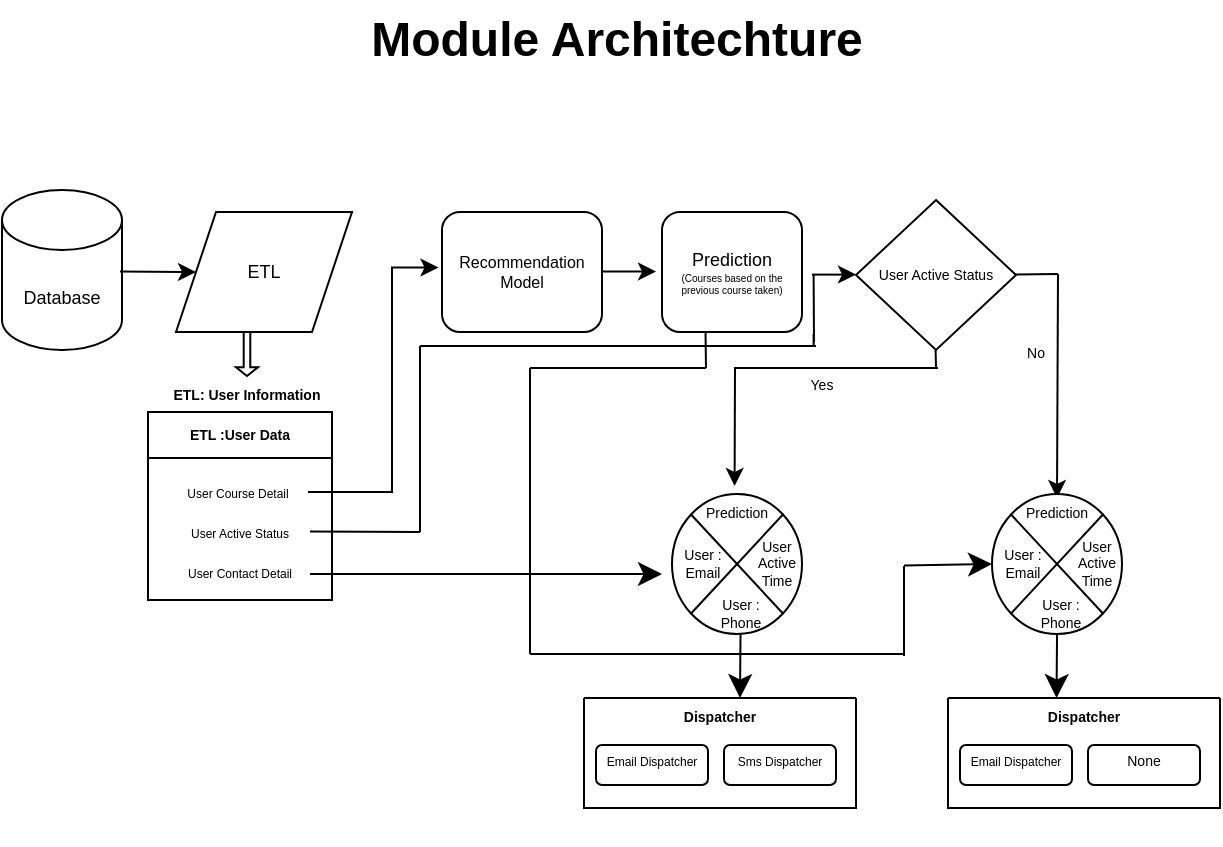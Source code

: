 <mxfile version="16.5.6" type="device"><diagram id="_QCDMOaJ8FxFEGoh1j5W" name="Page-1"><mxGraphModel dx="793" dy="547" grid="1" gridSize="11" guides="1" tooltips="1" connect="1" arrows="1" fold="1" page="1" pageScale="1" pageWidth="827" pageHeight="1169" math="0" shadow="0"><root><mxCell id="0"/><mxCell id="1" parent="0"/><mxCell id="4bCK31DWaW8e_d22pEzN-1" value="Module Architechture" style="text;strokeColor=none;fillColor=none;html=1;fontSize=24;fontStyle=1;verticalAlign=middle;align=center;" vertex="1" parent="1"><mxGeometry x="512" y="410" width="140" height="40" as="geometry"/></mxCell><mxCell id="4bCK31DWaW8e_d22pEzN-45" value="&lt;div&gt;Prediction &lt;br&gt;&lt;/div&gt;&lt;div style=&quot;font-size: 5px&quot;&gt;(Courses based on the previous course taken)&lt;br&gt;&lt;/div&gt;" style="rounded=1;whiteSpace=wrap;html=1;fontSize=9;" vertex="1" parent="1"><mxGeometry x="605" y="516" width="70" height="60" as="geometry"/></mxCell><mxCell id="4bCK31DWaW8e_d22pEzN-55" value="User Active Status " style="rhombus;whiteSpace=wrap;html=1;fontSize=7;" vertex="1" parent="1"><mxGeometry x="702" y="510" width="80" height="75" as="geometry"/></mxCell><mxCell id="4bCK31DWaW8e_d22pEzN-64" value="Yes" style="text;html=1;strokeColor=none;fillColor=none;align=center;verticalAlign=middle;whiteSpace=wrap;rounded=0;fontSize=7;" vertex="1" parent="1"><mxGeometry x="675" y="598" width="20" height="10" as="geometry"/></mxCell><mxCell id="4bCK31DWaW8e_d22pEzN-65" value="No" style="text;html=1;strokeColor=none;fillColor=none;align=center;verticalAlign=middle;whiteSpace=wrap;rounded=0;fontSize=7;" vertex="1" parent="1"><mxGeometry x="630" y="671" width="20" height="10" as="geometry"/></mxCell><mxCell id="4bCK31DWaW8e_d22pEzN-70" value="" style="endArrow=classic;html=1;rounded=0;fontSize=5;" edge="1" parent="1"><mxGeometry width="50" height="50" relative="1" as="geometry"><mxPoint x="641.5" y="594" as="sourcePoint"/><mxPoint x="641.3" y="653" as="targetPoint"/></mxGeometry></mxCell><mxCell id="4bCK31DWaW8e_d22pEzN-75" value="" style="endArrow=none;html=1;rounded=0;fontSize=7;" edge="1" parent="1"><mxGeometry width="50" height="50" relative="1" as="geometry"><mxPoint x="641" y="594" as="sourcePoint"/><mxPoint x="743" y="594" as="targetPoint"/></mxGeometry></mxCell><mxCell id="4bCK31DWaW8e_d22pEzN-96" value="" style="swimlane;startSize=0;fontSize=7;" vertex="1" parent="1"><mxGeometry x="566" y="759" width="136" height="55" as="geometry"/></mxCell><mxCell id="4bCK31DWaW8e_d22pEzN-101" value="&lt;font style=&quot;font-size: 6px&quot;&gt;Email Dispatcher&lt;/font&gt;" style="text;html=1;strokeColor=none;fillColor=none;align=center;verticalAlign=middle;whiteSpace=wrap;rounded=0;fontSize=7;" vertex="1" parent="4bCK31DWaW8e_d22pEzN-96"><mxGeometry x="10.13" y="23.5" width="47.75" height="19" as="geometry"/></mxCell><mxCell id="4bCK31DWaW8e_d22pEzN-102" value="" style="rounded=1;whiteSpace=wrap;html=1;fontSize=7;" vertex="1" parent="4bCK31DWaW8e_d22pEzN-96"><mxGeometry x="6" y="23.5" width="56" height="20" as="geometry"/></mxCell><mxCell id="4bCK31DWaW8e_d22pEzN-95" value="&lt;font style=&quot;font-size: 6px&quot;&gt;Email Dispatcher&lt;/font&gt;" style="text;html=1;strokeColor=none;fillColor=none;align=center;verticalAlign=middle;whiteSpace=wrap;rounded=0;fontSize=7;" vertex="1" parent="4bCK31DWaW8e_d22pEzN-96"><mxGeometry x="10.13" y="23.5" width="47.75" height="17" as="geometry"/></mxCell><mxCell id="4bCK31DWaW8e_d22pEzN-98" value="" style="rounded=1;whiteSpace=wrap;html=1;fontSize=7;" vertex="1" parent="4bCK31DWaW8e_d22pEzN-96"><mxGeometry x="70" y="23.5" width="56" height="20" as="geometry"/></mxCell><mxCell id="4bCK31DWaW8e_d22pEzN-100" value="&lt;font style=&quot;font-size: 6px&quot;&gt;Sms Dispatcher&lt;/font&gt;" style="text;html=1;strokeColor=none;fillColor=none;align=center;verticalAlign=middle;whiteSpace=wrap;rounded=0;fontSize=7;" vertex="1" parent="4bCK31DWaW8e_d22pEzN-96"><mxGeometry x="74.12" y="23.5" width="47.75" height="16" as="geometry"/></mxCell><mxCell id="4bCK31DWaW8e_d22pEzN-108" value="&lt;b&gt;Dispatcher&lt;/b&gt;" style="text;html=1;strokeColor=none;fillColor=none;align=center;verticalAlign=middle;whiteSpace=wrap;rounded=0;fontSize=7;" vertex="1" parent="4bCK31DWaW8e_d22pEzN-96"><mxGeometry x="23" width="90" height="20" as="geometry"/></mxCell><mxCell id="4bCK31DWaW8e_d22pEzN-121" value="" style="swimlane;startSize=0;fontSize=7;" vertex="1" parent="1"><mxGeometry x="748" y="759" width="136" height="55" as="geometry"/></mxCell><mxCell id="4bCK31DWaW8e_d22pEzN-122" value="&lt;font style=&quot;font-size: 6px&quot;&gt;Email Dispatcher&lt;/font&gt;" style="text;html=1;strokeColor=none;fillColor=none;align=center;verticalAlign=middle;whiteSpace=wrap;rounded=0;fontSize=7;" vertex="1" parent="4bCK31DWaW8e_d22pEzN-121"><mxGeometry x="10.13" y="23.5" width="47.75" height="19" as="geometry"/></mxCell><mxCell id="4bCK31DWaW8e_d22pEzN-123" value="" style="rounded=1;whiteSpace=wrap;html=1;fontSize=7;" vertex="1" parent="4bCK31DWaW8e_d22pEzN-121"><mxGeometry x="6" y="23.5" width="56" height="20" as="geometry"/></mxCell><mxCell id="4bCK31DWaW8e_d22pEzN-124" value="&lt;font style=&quot;font-size: 6px&quot;&gt;Email Dispatcher&lt;/font&gt;" style="text;html=1;strokeColor=none;fillColor=none;align=center;verticalAlign=middle;whiteSpace=wrap;rounded=0;fontSize=7;" vertex="1" parent="4bCK31DWaW8e_d22pEzN-121"><mxGeometry x="10.13" y="23.5" width="47.75" height="17" as="geometry"/></mxCell><mxCell id="4bCK31DWaW8e_d22pEzN-125" value="" style="rounded=1;whiteSpace=wrap;html=1;fontSize=7;" vertex="1" parent="4bCK31DWaW8e_d22pEzN-121"><mxGeometry x="70" y="23.5" width="56" height="20" as="geometry"/></mxCell><mxCell id="4bCK31DWaW8e_d22pEzN-126" value="None" style="text;html=1;strokeColor=none;fillColor=none;align=center;verticalAlign=middle;whiteSpace=wrap;rounded=0;fontSize=7;" vertex="1" parent="4bCK31DWaW8e_d22pEzN-121"><mxGeometry x="74.12" y="23.5" width="47.75" height="16" as="geometry"/></mxCell><mxCell id="4bCK31DWaW8e_d22pEzN-127" value="&lt;b&gt;Dispatcher&lt;/b&gt;" style="text;html=1;strokeColor=none;fillColor=none;align=center;verticalAlign=middle;whiteSpace=wrap;rounded=0;fontSize=7;" vertex="1" parent="4bCK31DWaW8e_d22pEzN-121"><mxGeometry x="23" width="90" height="20" as="geometry"/></mxCell><mxCell id="4bCK31DWaW8e_d22pEzN-130" value="&lt;div&gt;Recommendation &lt;br&gt;&lt;/div&gt;&lt;div&gt;Model&lt;br&gt;&lt;/div&gt;" style="rounded=1;whiteSpace=wrap;html=1;fontSize=8;" vertex="1" parent="1"><mxGeometry x="495" y="516" width="80" height="60" as="geometry"/></mxCell><mxCell id="4bCK31DWaW8e_d22pEzN-132" value="&lt;font style=&quot;font-size: 9px&quot;&gt;Database&lt;/font&gt;" style="shape=cylinder3;whiteSpace=wrap;html=1;boundedLbl=1;backgroundOutline=1;size=15;" vertex="1" parent="1"><mxGeometry x="275" y="505" width="60" height="80" as="geometry"/></mxCell><mxCell id="4bCK31DWaW8e_d22pEzN-134" value="&lt;font style=&quot;font-size: 9px&quot;&gt;ETL&lt;/font&gt;" style="shape=parallelogram;perimeter=parallelogramPerimeter;whiteSpace=wrap;html=1;fixedSize=1;fontSize=6;" vertex="1" parent="1"><mxGeometry x="362" y="516" width="88" height="60" as="geometry"/></mxCell><mxCell id="4bCK31DWaW8e_d22pEzN-137" value="" style="endArrow=classic;html=1;rounded=0;fontSize=9;entryX=0;entryY=0.5;entryDx=0;entryDy=0;" edge="1" parent="1" target="4bCK31DWaW8e_d22pEzN-134"><mxGeometry width="50" height="50" relative="1" as="geometry"><mxPoint x="334" y="545.8" as="sourcePoint"/><mxPoint x="367" y="546" as="targetPoint"/><Array as="points"/></mxGeometry></mxCell><mxCell id="4bCK31DWaW8e_d22pEzN-139" value="" style="shape=singleArrow;direction=south;whiteSpace=wrap;html=1;fontSize=9;" vertex="1" parent="1"><mxGeometry x="392" y="576" width="11" height="22" as="geometry"/></mxCell><mxCell id="4bCK31DWaW8e_d22pEzN-140" value="ETL :User Data" style="swimlane;fontSize=7;" vertex="1" parent="1"><mxGeometry x="348" y="616" width="92" height="94" as="geometry"/></mxCell><UserObject label="&lt;font style=&quot;font-size: 6px&quot;&gt;User Course Detail&lt;/font&gt;" placeholders="1" name="Variable" id="4bCK31DWaW8e_d22pEzN-141"><mxCell style="text;html=1;strokeColor=none;fillColor=none;align=center;verticalAlign=middle;whiteSpace=wrap;overflow=hidden;fontSize=8;" vertex="1" parent="4bCK31DWaW8e_d22pEzN-140"><mxGeometry x="10" y="30" width="70" height="20" as="geometry"/></mxCell></UserObject><UserObject label="&lt;font style=&quot;font-size: 6px&quot;&gt;User Active Status&lt;br&gt;&lt;/font&gt;" placeholders="1" name="Variable" id="4bCK31DWaW8e_d22pEzN-143"><mxCell style="text;html=1;strokeColor=none;fillColor=none;align=center;verticalAlign=middle;whiteSpace=wrap;overflow=hidden;fontSize=8;" vertex="1" parent="4bCK31DWaW8e_d22pEzN-140"><mxGeometry x="11" y="50" width="70" height="20" as="geometry"/></mxCell></UserObject><UserObject label="&lt;font style=&quot;font-size: 6px&quot;&gt;User Contact Detail&lt;/font&gt;" placeholders="1" name="Variable" id="4bCK31DWaW8e_d22pEzN-142"><mxCell style="text;html=1;strokeColor=none;fillColor=none;align=center;verticalAlign=middle;whiteSpace=wrap;overflow=hidden;fontSize=8;" vertex="1" parent="4bCK31DWaW8e_d22pEzN-140"><mxGeometry x="11" y="70" width="70" height="20" as="geometry"/></mxCell></UserObject><mxCell id="4bCK31DWaW8e_d22pEzN-144" value="&lt;font style=&quot;font-size: 7px;&quot;&gt;&lt;b style=&quot;font-size: 7px;&quot;&gt;ETL: User Information&lt;br style=&quot;font-size: 7px;&quot;&gt;&lt;/b&gt;&lt;/font&gt;" style="text;html=1;strokeColor=none;fillColor=none;align=center;verticalAlign=middle;whiteSpace=wrap;rounded=0;fontSize=7;" vertex="1" parent="1"><mxGeometry x="359.25" y="598" width="76.5" height="20" as="geometry"/></mxCell><mxCell id="4bCK31DWaW8e_d22pEzN-152" value="" style="endArrow=classic;html=1;rounded=0;fontSize=9;" edge="1" parent="1"><mxGeometry width="50" height="50" relative="1" as="geometry"><mxPoint x="575" y="545.8" as="sourcePoint"/><mxPoint x="602" y="545.8" as="targetPoint"/></mxGeometry></mxCell><mxCell id="4bCK31DWaW8e_d22pEzN-154" value="" style="edgeStyle=elbowEdgeStyle;elbow=horizontal;endArrow=classic;html=1;rounded=0;fontSize=9;exitX=1;exitY=0.5;exitDx=0;exitDy=0;entryX=-0.022;entryY=0.463;entryDx=0;entryDy=0;entryPerimeter=0;" edge="1" parent="1" source="4bCK31DWaW8e_d22pEzN-141" target="4bCK31DWaW8e_d22pEzN-130"><mxGeometry width="50" height="50" relative="1" as="geometry"><mxPoint x="462" y="666" as="sourcePoint"/><mxPoint x="484" y="539" as="targetPoint"/><Array as="points"><mxPoint x="470" y="550"/></Array></mxGeometry></mxCell><mxCell id="4bCK31DWaW8e_d22pEzN-155" value="" style="verticalLabelPosition=bottom;verticalAlign=top;html=1;shape=mxgraph.flowchart.or;fontSize=7;" vertex="1" parent="1"><mxGeometry x="610" y="657" width="65" height="70" as="geometry"/></mxCell><mxCell id="4bCK31DWaW8e_d22pEzN-156" value="Prediction" style="text;html=1;strokeColor=none;fillColor=none;align=center;verticalAlign=middle;whiteSpace=wrap;rounded=0;fontSize=7;" vertex="1" parent="1"><mxGeometry x="627" y="659" width="31" height="16" as="geometry"/></mxCell><mxCell id="4bCK31DWaW8e_d22pEzN-157" value="User : Email" style="text;html=1;strokeColor=none;fillColor=none;align=center;verticalAlign=middle;whiteSpace=wrap;rounded=0;fontSize=7;" vertex="1" parent="1"><mxGeometry x="612" y="687" width="27" height="10" as="geometry"/></mxCell><mxCell id="4bCK31DWaW8e_d22pEzN-158" value="User : Phone" style="text;html=1;strokeColor=none;fillColor=none;align=center;verticalAlign=middle;whiteSpace=wrap;rounded=0;fontSize=7;" vertex="1" parent="1"><mxGeometry x="631" y="707" width="27" height="20" as="geometry"/></mxCell><mxCell id="4bCK31DWaW8e_d22pEzN-159" value="User Active Time" style="text;html=1;strokeColor=none;fillColor=none;align=center;verticalAlign=middle;whiteSpace=wrap;rounded=0;fontSize=7;" vertex="1" parent="1"><mxGeometry x="652" y="677" width="21" height="30" as="geometry"/></mxCell><mxCell id="4bCK31DWaW8e_d22pEzN-166" value="" style="endArrow=none;html=1;rounded=0;fontSize=9;" edge="1" parent="1"><mxGeometry width="50" height="50" relative="1" as="geometry"><mxPoint x="781" y="547.3" as="sourcePoint"/><mxPoint x="803" y="547" as="targetPoint"/></mxGeometry></mxCell><mxCell id="4bCK31DWaW8e_d22pEzN-167" value="" style="endArrow=classic;html=1;rounded=0;fontSize=9;entryX=0.5;entryY=0;entryDx=0;entryDy=0;" edge="1" parent="1" target="4bCK31DWaW8e_d22pEzN-190"><mxGeometry width="50" height="50" relative="1" as="geometry"><mxPoint x="803" y="547" as="sourcePoint"/><mxPoint x="803" y="649" as="targetPoint"/></mxGeometry></mxCell><mxCell id="4bCK31DWaW8e_d22pEzN-168" value="" style="endArrow=none;html=1;rounded=0;fontSize=9;" edge="1" parent="1"><mxGeometry width="50" height="50" relative="1" as="geometry"><mxPoint x="429" y="675.8" as="sourcePoint"/><mxPoint x="484" y="676" as="targetPoint"/></mxGeometry></mxCell><mxCell id="4bCK31DWaW8e_d22pEzN-169" value="" style="endArrow=none;html=1;rounded=0;fontSize=9;" edge="1" parent="1"><mxGeometry width="50" height="50" relative="1" as="geometry"><mxPoint x="484" y="676" as="sourcePoint"/><mxPoint x="484" y="583" as="targetPoint"/></mxGeometry></mxCell><mxCell id="4bCK31DWaW8e_d22pEzN-170" value="" style="endArrow=none;html=1;rounded=0;fontSize=9;endSize=9;startSize=10;" edge="1" parent="1"><mxGeometry width="50" height="50" relative="1" as="geometry"><mxPoint x="484" y="583" as="sourcePoint"/><mxPoint x="682" y="583" as="targetPoint"/></mxGeometry></mxCell><mxCell id="4bCK31DWaW8e_d22pEzN-171" value="" style="endArrow=none;html=1;rounded=0;fontSize=9;" edge="1" parent="1"><mxGeometry width="50" height="50" relative="1" as="geometry"><mxPoint x="742" y="594" as="sourcePoint"/><mxPoint x="741.8" y="585" as="targetPoint"/></mxGeometry></mxCell><mxCell id="4bCK31DWaW8e_d22pEzN-172" value="" style="endArrow=none;html=1;rounded=0;fontSize=9;jumpSize=11;strokeWidth=1;" edge="1" parent="1"><mxGeometry width="50" height="50" relative="1" as="geometry"><mxPoint x="681" y="581" as="sourcePoint"/><mxPoint x="680.8" y="547" as="targetPoint"/></mxGeometry></mxCell><mxCell id="4bCK31DWaW8e_d22pEzN-173" value="" style="endArrow=classic;html=1;rounded=0;fontSize=9;" edge="1" parent="1"><mxGeometry width="50" height="50" relative="1" as="geometry"><mxPoint x="680" y="547.3" as="sourcePoint"/><mxPoint x="702" y="547.3" as="targetPoint"/><Array as="points"><mxPoint x="691" y="547.3"/></Array></mxGeometry></mxCell><mxCell id="4bCK31DWaW8e_d22pEzN-174" value="" style="endArrow=classic;html=1;rounded=0;fontSize=9;startSize=10;endSize=9;strokeWidth=1;jumpSize=11;" edge="1" parent="1"><mxGeometry width="50" height="50" relative="1" as="geometry"><mxPoint x="429" y="697" as="sourcePoint"/><mxPoint x="605" y="697" as="targetPoint"/></mxGeometry></mxCell><mxCell id="4bCK31DWaW8e_d22pEzN-177" value="" style="endArrow=none;html=1;rounded=0;fontSize=9;startSize=10;endSize=9;strokeWidth=1;jumpSize=11;" edge="1" parent="1"><mxGeometry width="50" height="50" relative="1" as="geometry"><mxPoint x="396" y="831" as="sourcePoint"/><mxPoint x="396" y="831" as="targetPoint"/></mxGeometry></mxCell><mxCell id="4bCK31DWaW8e_d22pEzN-178" value="" style="endArrow=none;html=1;rounded=0;fontSize=9;startSize=14;endSize=9;strokeWidth=1;jumpSize=11;" edge="1" parent="1"><mxGeometry width="50" height="50" relative="1" as="geometry"><mxPoint x="680.8" y="583" as="sourcePoint"/><mxPoint x="680.8" y="577" as="targetPoint"/></mxGeometry></mxCell><mxCell id="4bCK31DWaW8e_d22pEzN-179" value="" style="endArrow=none;html=1;rounded=0;fontSize=9;startSize=14;endSize=9;strokeWidth=1;jumpSize=11;" edge="1" parent="1"><mxGeometry width="50" height="50" relative="1" as="geometry"><mxPoint x="539" y="697" as="sourcePoint"/><mxPoint x="539" y="737" as="targetPoint"/></mxGeometry></mxCell><mxCell id="4bCK31DWaW8e_d22pEzN-180" value="" style="endArrow=none;html=1;rounded=0;fontSize=9;startSize=14;endSize=9;strokeWidth=1;jumpSize=11;" edge="1" parent="1"><mxGeometry width="50" height="50" relative="1" as="geometry"><mxPoint x="539" y="737" as="sourcePoint"/><mxPoint x="726" y="737" as="targetPoint"/></mxGeometry></mxCell><mxCell id="4bCK31DWaW8e_d22pEzN-182" value="" style="endArrow=none;html=1;rounded=0;fontSize=9;startSize=14;endSize=9;strokeWidth=1;jumpSize=11;" edge="1" parent="1"><mxGeometry width="50" height="50" relative="1" as="geometry"><mxPoint x="726" y="738" as="sourcePoint"/><mxPoint x="726" y="693" as="targetPoint"/></mxGeometry></mxCell><mxCell id="4bCK31DWaW8e_d22pEzN-183" value="" style="endArrow=classic;html=1;rounded=0;fontSize=9;startSize=14;endSize=9;strokeWidth=1;jumpSize=11;entryX=0;entryY=0.5;entryDx=0;entryDy=0;entryPerimeter=0;" edge="1" parent="1" target="4bCK31DWaW8e_d22pEzN-189"><mxGeometry width="50" height="50" relative="1" as="geometry"><mxPoint x="726" y="692.8" as="sourcePoint"/><mxPoint x="759" y="693" as="targetPoint"/></mxGeometry></mxCell><mxCell id="4bCK31DWaW8e_d22pEzN-189" value="" style="verticalLabelPosition=bottom;verticalAlign=top;html=1;shape=mxgraph.flowchart.or;fontSize=7;" vertex="1" parent="1"><mxGeometry x="770" y="657" width="65" height="70" as="geometry"/></mxCell><mxCell id="4bCK31DWaW8e_d22pEzN-190" value="Prediction" style="text;html=1;strokeColor=none;fillColor=none;align=center;verticalAlign=middle;whiteSpace=wrap;rounded=0;fontSize=7;" vertex="1" parent="1"><mxGeometry x="787" y="659" width="31" height="16" as="geometry"/></mxCell><mxCell id="4bCK31DWaW8e_d22pEzN-191" value="User : Email" style="text;html=1;strokeColor=none;fillColor=none;align=center;verticalAlign=middle;whiteSpace=wrap;rounded=0;fontSize=7;" vertex="1" parent="1"><mxGeometry x="772" y="687" width="27" height="10" as="geometry"/></mxCell><mxCell id="4bCK31DWaW8e_d22pEzN-192" value="User : Phone" style="text;html=1;strokeColor=none;fillColor=none;align=center;verticalAlign=middle;whiteSpace=wrap;rounded=0;fontSize=7;" vertex="1" parent="1"><mxGeometry x="791" y="707" width="27" height="20" as="geometry"/></mxCell><mxCell id="4bCK31DWaW8e_d22pEzN-193" value="User Active Time" style="text;html=1;strokeColor=none;fillColor=none;align=center;verticalAlign=middle;whiteSpace=wrap;rounded=0;fontSize=7;" vertex="1" parent="1"><mxGeometry x="812" y="677" width="21" height="30" as="geometry"/></mxCell><mxCell id="4bCK31DWaW8e_d22pEzN-194" value="No" style="text;html=1;strokeColor=none;fillColor=none;align=center;verticalAlign=middle;whiteSpace=wrap;rounded=0;fontSize=7;" vertex="1" parent="1"><mxGeometry x="782" y="582" width="20" height="10" as="geometry"/></mxCell><mxCell id="4bCK31DWaW8e_d22pEzN-195" value="" style="endArrow=none;html=1;rounded=0;fontSize=9;startSize=14;endSize=9;strokeWidth=1;jumpSize=11;" edge="1" parent="1"><mxGeometry width="50" height="50" relative="1" as="geometry"><mxPoint x="539" y="697" as="sourcePoint"/><mxPoint x="539" y="594" as="targetPoint"/></mxGeometry></mxCell><mxCell id="4bCK31DWaW8e_d22pEzN-196" value="" style="endArrow=none;html=1;rounded=0;fontSize=9;startSize=14;endSize=9;strokeWidth=1;jumpSize=11;" edge="1" parent="1"><mxGeometry width="50" height="50" relative="1" as="geometry"><mxPoint x="539" y="594" as="sourcePoint"/><mxPoint x="627" y="594" as="targetPoint"/></mxGeometry></mxCell><mxCell id="4bCK31DWaW8e_d22pEzN-198" value="" style="endArrow=none;html=1;rounded=0;fontSize=9;startSize=14;endSize=9;strokeWidth=1;jumpSize=11;" edge="1" parent="1"><mxGeometry width="50" height="50" relative="1" as="geometry"><mxPoint x="627" y="594" as="sourcePoint"/><mxPoint x="626.76" y="576" as="targetPoint"/></mxGeometry></mxCell><mxCell id="4bCK31DWaW8e_d22pEzN-199" value="" style="endArrow=classic;html=1;rounded=0;fontSize=9;startSize=14;endSize=9;strokeWidth=1;jumpSize=11;" edge="1" parent="1"><mxGeometry width="50" height="50" relative="1" as="geometry"><mxPoint x="644.26" y="727" as="sourcePoint"/><mxPoint x="644" y="759" as="targetPoint"/></mxGeometry></mxCell><mxCell id="4bCK31DWaW8e_d22pEzN-200" value="" style="endArrow=classic;html=1;rounded=0;fontSize=9;startSize=14;endSize=9;strokeWidth=1;jumpSize=11;" edge="1" parent="1"><mxGeometry width="50" height="50" relative="1" as="geometry"><mxPoint x="802.52" y="727" as="sourcePoint"/><mxPoint x="802.26" y="759" as="targetPoint"/></mxGeometry></mxCell></root></mxGraphModel></diagram></mxfile>
